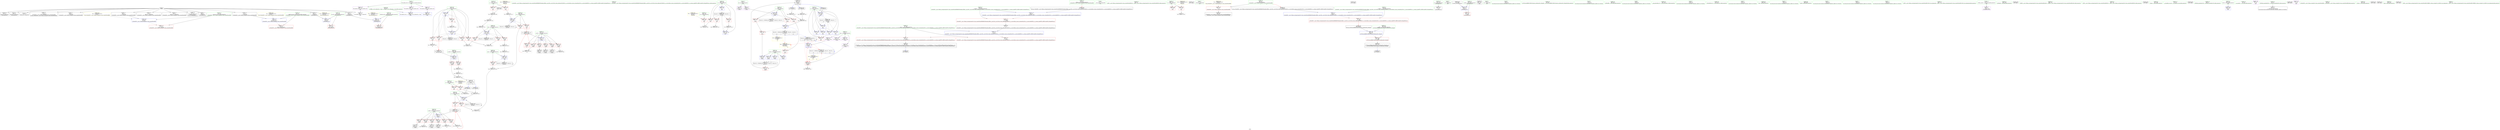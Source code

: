 digraph "SVFG" {
	label="SVFG";

	Node0x55a8ca592300 [shape=record,color=grey,label="{NodeID: 0\nNullPtr}"];
	Node0x55a8ca592300 -> Node0x55a8ca5a0d00[style=solid];
	Node0x55a8ca592300 -> Node0x55a8ca5a0e00[style=solid];
	Node0x55a8ca592300 -> Node0x55a8ca5a0ed0[style=solid];
	Node0x55a8ca592300 -> Node0x55a8ca5a0fa0[style=solid];
	Node0x55a8ca592300 -> Node0x55a8ca5a1070[style=solid];
	Node0x55a8ca592300 -> Node0x55a8ca5a1140[style=solid];
	Node0x55a8ca592300 -> Node0x55a8ca5a1210[style=solid];
	Node0x55a8ca592300 -> Node0x55a8ca5a12e0[style=solid];
	Node0x55a8ca592300 -> Node0x55a8ca5a13b0[style=solid];
	Node0x55a8ca592300 -> Node0x55a8ca5a1480[style=solid];
	Node0x55a8ca592300 -> Node0x55a8ca5a1550[style=solid];
	Node0x55a8ca592300 -> Node0x55a8ca5a1620[style=solid];
	Node0x55a8ca592300 -> Node0x55a8ca5a16f0[style=solid];
	Node0x55a8ca592300 -> Node0x55a8ca5a6e10[style=solid];
	Node0x55a8ca5adbd0 [shape=record,color=grey,label="{NodeID: 277\n337 = Binary(336, 222, )\n}"];
	Node0x55a8ca5adbd0 -> Node0x55a8ca5a25c0[style=solid];
	Node0x55a8ca5a24f0 [shape=record,color=blue,label="{NodeID: 194\n279\<--334\nm\<--sub15\nmain\n}"];
	Node0x55a8ca5a24f0 -> Node0x55a8ca5a6730[style=dashed];
	Node0x55a8ca5a24f0 -> Node0x55a8ca5a6800[style=dashed];
	Node0x55a8ca5a24f0 -> Node0x55a8ca5bc0c0[style=dashed];
	Node0x55a8ca59f7a0 [shape=record,color=red,label="{NodeID: 111\n76\<--54\nsel\<--ehselector.slot\n_Z5toIntNSt7__cxx1112basic_stringIcSt11char_traitsIcESaIcEEE\n}"];
	Node0x55a8ca59d8f0 [shape=record,color=green,label="{NodeID: 28\n61\<--62\n_ZStrsINSt7__cxx1119basic_istringstreamIcSt11char_traitsIcESaIcEEERiENSt9enable_ifIXsr6__and_ISt6__not_ISt19is_lvalue_referenceIT_EESt33__is_convertible_to_basic_istreamISA_ESt16__is_extractableINSE_14__istream_typeEOT0_vEEE5valueESG_E4typeEOSA_SI_\<--_ZStrsINSt7__cxx1119basic_istringstreamIcSt11char_traitsIcESaIcEEERiENSt9enable_ifIXsr6__and_ISt6__not_ISt19is_lvalue_referenceIT_EESt33__is_convertible_to_basic_istreamISA_ESt16__is_extractableINSE_14__istream_typeEOT0_vEEE5valueESG_E4typeEOSA_SI__field_insensitive\n}"];
	Node0x55a8ca5bacc0 [shape=record,color=black,label="{NodeID: 305\nMR_38V_3 = PHI(MR_38V_4, MR_38V_2, )\npts\{266 \}\n}"];
	Node0x55a8ca5bacc0 -> Node0x55a8ca5a5890[style=dashed];
	Node0x55a8ca5bacc0 -> Node0x55a8ca5a5960[style=dashed];
	Node0x55a8ca5bacc0 -> Node0x55a8ca5a5a30[style=dashed];
	Node0x55a8ca5bacc0 -> Node0x55a8ca5a29d0[style=dashed];
	Node0x55a8ca5a56f0 [shape=record,color=red,label="{NodeID: 139\n252\<--248\n\<--nx.addr\n_Z3cnti\n}"];
	Node0x55a8ca5a56f0 -> Node0x55a8ca5b0260[style=solid];
	Node0x55a8ca5a01e0 [shape=record,color=green,label="{NodeID: 56\n267\<--268\nn\<--n_field_insensitive\nmain\n}"];
	Node0x55a8ca5a01e0 -> Node0x55a8ca5a5b00[style=solid];
	Node0x55a8ca5a01e0 -> Node0x55a8ca5a5bd0[style=solid];
	Node0x55a8ca5ddaf0 [shape=record,color=black,label="{NodeID: 416\n358 = PHI(169, )\n}"];
	Node0x55a8ca5ddaf0 -> Node0x55a8ca5a2900[style=solid];
	Node0x55a8ca5c4320 [shape=record,color=yellow,style=double,label="{NodeID: 333\n10V_1 = ENCHI(MR_10V_0)\npts\{53 \}\nFun[_Z5toIntNSt7__cxx1112basic_stringIcSt11char_traitsIcESaIcEEE]}"];
	Node0x55a8ca5c4320 -> Node0x55a8ca5a6f10[style=dashed];
	Node0x55a8ca5a6e10 [shape=record,color=blue, style = dotted,label="{NodeID: 167\n400\<--3\nllvm.global_ctors_2\<--dummyVal\nGlob }"];
	Node0x55a8ca5a1990 [shape=record,color=black,label="{NodeID: 84\n92\<--91\n\<--\n_ZStrsINSt7__cxx1119basic_istringstreamIcSt11char_traitsIcESaIcEEERiENSt9enable_ifIXsr6__and_ISt6__not_ISt19is_lvalue_referenceIT_EESt33__is_convertible_to_basic_istreamISA_ESt16__is_extractableINSE_14__istream_typeEOT0_vEEE5valueESG_E4typeEOSA_SI_\n}"];
	Node0x55a8ca5a1990 -> Node0x55a8ca5a7250[style=solid];
	Node0x55a8ca57b8a0 [shape=record,color=green,label="{NodeID: 1\n7\<--1\n__dso_handle\<--dummyObj\nGlob }"];
	Node0x55a8ca5a33a0 [shape=record,color=grey,label="{NodeID: 278\n345 = Binary(343, 344, )\n}"];
	Node0x55a8ca5a33a0 -> Node0x55a8ca5b0b60[style=solid];
	Node0x55a8ca5a25c0 [shape=record,color=blue,label="{NodeID: 195\n281\<--337\nlvl\<--add16\nmain\n}"];
	Node0x55a8ca5a25c0 -> Node0x55a8ca5a68d0[style=dashed];
	Node0x55a8ca5a25c0 -> Node0x55a8ca5a69a0[style=dashed];
	Node0x55a8ca5a25c0 -> Node0x55a8ca5bc5c0[style=dashed];
	Node0x55a8ca59f870 [shape=record,color=red,label="{NodeID: 112\n91\<--83\n\<--__is.addr\n_ZStrsINSt7__cxx1119basic_istringstreamIcSt11char_traitsIcESaIcEEERiENSt9enable_ifIXsr6__and_ISt6__not_ISt19is_lvalue_referenceIT_EESt33__is_convertible_to_basic_istreamISA_ESt16__is_extractableINSE_14__istream_typeEOT0_vEEE5valueESG_E4typeEOSA_SI_\n}"];
	Node0x55a8ca59f870 -> Node0x55a8ca5a1990[style=solid];
	Node0x55a8ca59d9c0 [shape=record,color=green,label="{NodeID: 29\n64\<--65\n_ZNSt7__cxx1119basic_istringstreamIcSt11char_traitsIcESaIcEED1Ev\<--_ZNSt7__cxx1119basic_istringstreamIcSt11char_traitsIcESaIcEED1Ev_field_insensitive\n}"];
	Node0x55a8ca5bb1c0 [shape=record,color=black,label="{NodeID: 306\nMR_46V_2 = PHI(MR_46V_3, MR_46V_1, )\npts\{274 \}\n}"];
	Node0x55a8ca5bb1c0 -> Node0x55a8ca5a7f50[style=dashed];
	Node0x55a8ca5a57c0 [shape=record,color=red,label="{NodeID: 140\n290\<--263\n\<--tn\nmain\n}"];
	Node0x55a8ca5a57c0 -> Node0x55a8ca5b12e0[style=solid];
	Node0x55a8ca5a02b0 [shape=record,color=green,label="{NodeID: 57\n269\<--270\nx\<--x_field_insensitive\nmain\n}"];
	Node0x55a8ca5a02b0 -> Node0x55a8ca5a5ca0[style=solid];
	Node0x55a8ca5a02b0 -> Node0x55a8ca5a5d70[style=solid];
	Node0x55a8ca5ddc30 [shape=record,color=black,label="{NodeID: 417\n367 = PHI()\n}"];
	Node0x55a8ca5c4400 [shape=record,color=yellow,style=double,label="{NodeID: 334\n12V_1 = ENCHI(MR_12V_0)\npts\{55 \}\nFun[_Z5toIntNSt7__cxx1112basic_stringIcSt11char_traitsIcESaIcEEE]}"];
	Node0x55a8ca5c4400 -> Node0x55a8ca5a6fe0[style=dashed];
	Node0x55a8ca5a6f10 [shape=record,color=blue,label="{NodeID: 168\n52\<--69\nexn.slot\<--\n_Z5toIntNSt7__cxx1112basic_stringIcSt11char_traitsIcESaIcEEE\n}"];
	Node0x55a8ca5a6f10 -> Node0x55a8ca59f6d0[style=dashed];
	Node0x55a8ca5a1a60 [shape=record,color=black,label="{NodeID: 85\n80\<--102\n_ZStrsINSt7__cxx1119basic_istringstreamIcSt11char_traitsIcESaIcEEERiENSt9enable_ifIXsr6__and_ISt6__not_ISt19is_lvalue_referenceIT_EESt33__is_convertible_to_basic_istreamISA_ESt16__is_extractableINSE_14__istream_typeEOT0_vEEE5valueESG_E4typeEOSA_SI__ret\<--\n_ZStrsINSt7__cxx1119basic_istringstreamIcSt11char_traitsIcESaIcEEERiENSt9enable_ifIXsr6__and_ISt6__not_ISt19is_lvalue_referenceIT_EESt33__is_convertible_to_basic_istreamISA_ESt16__is_extractableINSE_14__istream_typeEOT0_vEEE5valueESG_E4typeEOSA_SI_\n|{<s0>4}}"];
	Node0x55a8ca5a1a60:s0 -> Node0x55a8ca5dcc00[style=solid,color=blue];
	Node0x55a8ca5928c0 [shape=record,color=green,label="{NodeID: 2\n12\<--1\n_ZSt3cin\<--dummyObj\nGlob }"];
	Node0x55a8ca5a3520 [shape=record,color=grey,label="{NodeID: 279\n232 = Binary(231, 222, )\n|{<s0>15}}"];
	Node0x55a8ca5a3520:s0 -> Node0x55a8ca5de490[style=solid,color=red];
	Node0x55a8ca5a2690 [shape=record,color=blue,label="{NodeID: 196\n283\<--341\nmaxy\<--sub17\nmain\n}"];
	Node0x55a8ca5a2690 -> Node0x55a8ca5a6a70[style=dashed];
	Node0x55a8ca5a2690 -> Node0x55a8ca5bcac0[style=dashed];
	Node0x55a8ca59f940 [shape=record,color=red,label="{NodeID: 113\n95\<--85\n\<--__x.addr\n_ZStrsINSt7__cxx1119basic_istringstreamIcSt11char_traitsIcESaIcEEERiENSt9enable_ifIXsr6__and_ISt6__not_ISt19is_lvalue_referenceIT_EESt33__is_convertible_to_basic_istreamISA_ESt16__is_extractableINSE_14__istream_typeEOT0_vEEE5valueESG_E4typeEOSA_SI_\n|{<s0>7}}"];
	Node0x55a8ca59f940:s0 -> Node0x55a8ca5de650[style=solid,color=red];
	Node0x55a8ca59da90 [shape=record,color=green,label="{NodeID: 30\n83\<--84\n__is.addr\<--__is.addr_field_insensitive\n_ZStrsINSt7__cxx1119basic_istringstreamIcSt11char_traitsIcESaIcEEERiENSt9enable_ifIXsr6__and_ISt6__not_ISt19is_lvalue_referenceIT_EESt33__is_convertible_to_basic_istreamISA_ESt16__is_extractableINSE_14__istream_typeEOT0_vEEE5valueESG_E4typeEOSA_SI_\n}"];
	Node0x55a8ca59da90 -> Node0x55a8ca59f870[style=solid];
	Node0x55a8ca59da90 -> Node0x55a8ca5a70b0[style=solid];
	Node0x55a8ca5bb6c0 [shape=record,color=black,label="{NodeID: 307\nMR_48V_2 = PHI(MR_48V_4, MR_48V_1, )\npts\{276 \}\n}"];
	Node0x55a8ca5bb6c0 -> Node0x55a8ca5a8020[style=dashed];
	Node0x55a8ca5a5890 [shape=record,color=red,label="{NodeID: 141\n289\<--265\n\<--ti\nmain\n}"];
	Node0x55a8ca5a5890 -> Node0x55a8ca5b12e0[style=solid];
	Node0x55a8ca5a0380 [shape=record,color=green,label="{NodeID: 58\n271\<--272\ny\<--y_field_insensitive\nmain\n}"];
	Node0x55a8ca5a0380 -> Node0x55a8ca5a5e40[style=solid];
	Node0x55a8ca5a0380 -> Node0x55a8ca5a5f10[style=solid];
	Node0x55a8ca5ddd00 [shape=record,color=black,label="{NodeID: 418\n372 = PHI()\n}"];
	Node0x55a8ca5a6fe0 [shape=record,color=blue,label="{NodeID: 169\n54\<--71\nehselector.slot\<--\n_Z5toIntNSt7__cxx1112basic_stringIcSt11char_traitsIcESaIcEEE\n}"];
	Node0x55a8ca5a6fe0 -> Node0x55a8ca59f7a0[style=dashed];
	Node0x55a8ca5a1b30 [shape=record,color=black,label="{NodeID: 86\n132\<--121\n\<--os\n_Z5toStrB5cxx11i\n}"];
	Node0x55a8ca57b990 [shape=record,color=green,label="{NodeID: 3\n13\<--1\n.str\<--dummyObj\nGlob }"];
	Node0x55a8ca5a36a0 [shape=record,color=grey,label="{NodeID: 280\n234 = Binary(229, 233, )\n}"];
	Node0x55a8ca5a36a0 -> Node0x55a8ca5a3820[style=solid];
	Node0x55a8ca5a2760 [shape=record,color=blue,label="{NodeID: 197\n277\<--187\np\<--\nmain\n}"];
	Node0x55a8ca5a2760 -> Node0x55a8ca5a6660[style=dashed];
	Node0x55a8ca5a2760 -> Node0x55a8ca5bbbc0[style=dashed];
	Node0x55a8ca59fa10 [shape=record,color=red,label="{NodeID: 114\n94\<--87\n\<--__ret_is\n_ZStrsINSt7__cxx1119basic_istringstreamIcSt11char_traitsIcESaIcEEERiENSt9enable_ifIXsr6__and_ISt6__not_ISt19is_lvalue_referenceIT_EESt33__is_convertible_to_basic_istreamISA_ESt16__is_extractableINSE_14__istream_typeEOT0_vEEE5valueESG_E4typeEOSA_SI_\n}"];
	Node0x55a8ca59db60 [shape=record,color=green,label="{NodeID: 31\n85\<--86\n__x.addr\<--__x.addr_field_insensitive\n_ZStrsINSt7__cxx1119basic_istringstreamIcSt11char_traitsIcESaIcEEERiENSt9enable_ifIXsr6__and_ISt6__not_ISt19is_lvalue_referenceIT_EESt33__is_convertible_to_basic_istreamISA_ESt16__is_extractableINSE_14__istream_typeEOT0_vEEE5valueESG_E4typeEOSA_SI_\n}"];
	Node0x55a8ca59db60 -> Node0x55a8ca59f940[style=solid];
	Node0x55a8ca59db60 -> Node0x55a8ca5a7180[style=solid];
	Node0x55a8ca5bbbc0 [shape=record,color=black,label="{NodeID: 308\nMR_50V_2 = PHI(MR_50V_5, MR_50V_1, )\npts\{278 \}\n}"];
	Node0x55a8ca5bbbc0 -> Node0x55a8ca5a81c0[style=dashed];
	Node0x55a8ca5a5960 [shape=record,color=red,label="{NodeID: 142\n364\<--265\n\<--ti\nmain\n}"];
	Node0x55a8ca5a5960 -> Node0x55a8ca5b0560[style=solid];
	Node0x55a8ca5a0450 [shape=record,color=green,label="{NodeID: 59\n273\<--274\nlayer\<--layer_field_insensitive\nmain\n}"];
	Node0x55a8ca5a0450 -> Node0x55a8ca5a5fe0[style=solid];
	Node0x55a8ca5a0450 -> Node0x55a8ca5a60b0[style=solid];
	Node0x55a8ca5a0450 -> Node0x55a8ca5a6180[style=solid];
	Node0x55a8ca5a0450 -> Node0x55a8ca5a7f50[style=solid];
	Node0x55a8ca5dddd0 [shape=record,color=black,label="{NodeID: 419\n118 = PHI()\n1st arg _Z5toStrB5cxx11i }"];
	Node0x55a8ca5dddd0 -> Node0x55a8ca5a7320[style=solid];
	Node0x55a8ca5c45f0 [shape=record,color=yellow,style=double,label="{NodeID: 336\n16V_1 = ENCHI(MR_16V_0)\npts\{124 \}\nFun[_Z5toStrB5cxx11i]}"];
	Node0x55a8ca5c45f0 -> Node0x55a8ca5a73f0[style=dashed];
	Node0x55a8ca5a70b0 [shape=record,color=blue,label="{NodeID: 170\n83\<--81\n__is.addr\<--__is\n_ZStrsINSt7__cxx1119basic_istringstreamIcSt11char_traitsIcESaIcEEERiENSt9enable_ifIXsr6__and_ISt6__not_ISt19is_lvalue_referenceIT_EESt33__is_convertible_to_basic_istreamISA_ESt16__is_extractableINSE_14__istream_typeEOT0_vEEE5valueESG_E4typeEOSA_SI_\n}"];
	Node0x55a8ca5a70b0 -> Node0x55a8ca59f870[style=dashed];
	Node0x55a8ca5a1c00 [shape=record,color=black,label="{NodeID: 87\n260\<--184\nmain_ret\<--\nmain\n}"];
	Node0x55a8ca5920a0 [shape=record,color=green,label="{NodeID: 4\n15\<--1\n.str.1\<--dummyObj\nGlob }"];
	Node0x55a8ca5a3820 [shape=record,color=grey,label="{NodeID: 281\n235 = Binary(228, 234, )\n}"];
	Node0x55a8ca5a3820 -> Node0x55a8ca5a7b40[style=solid];
	Node0x55a8ca5a2830 [shape=record,color=blue,label="{NodeID: 198\n277\<--193\np\<--\nmain\n}"];
	Node0x55a8ca5a2830 -> Node0x55a8ca5a6660[style=dashed];
	Node0x55a8ca5a2830 -> Node0x55a8ca5bbbc0[style=dashed];
	Node0x55a8ca5a4370 [shape=record,color=red,label="{NodeID: 115\n102\<--87\n\<--__ret_is\n_ZStrsINSt7__cxx1119basic_istringstreamIcSt11char_traitsIcESaIcEEERiENSt9enable_ifIXsr6__and_ISt6__not_ISt19is_lvalue_referenceIT_EESt33__is_convertible_to_basic_istreamISA_ESt16__is_extractableINSE_14__istream_typeEOT0_vEEE5valueESG_E4typeEOSA_SI_\n}"];
	Node0x55a8ca5a4370 -> Node0x55a8ca5a1a60[style=solid];
	Node0x55a8ca59dc30 [shape=record,color=green,label="{NodeID: 32\n87\<--88\n__ret_is\<--__ret_is_field_insensitive\n_ZStrsINSt7__cxx1119basic_istringstreamIcSt11char_traitsIcESaIcEEERiENSt9enable_ifIXsr6__and_ISt6__not_ISt19is_lvalue_referenceIT_EESt33__is_convertible_to_basic_istreamISA_ESt16__is_extractableINSE_14__istream_typeEOT0_vEEE5valueESG_E4typeEOSA_SI_\n}"];
	Node0x55a8ca59dc30 -> Node0x55a8ca59fa10[style=solid];
	Node0x55a8ca59dc30 -> Node0x55a8ca5a4370[style=solid];
	Node0x55a8ca59dc30 -> Node0x55a8ca5a7250[style=solid];
	Node0x55a8ca5bc0c0 [shape=record,color=black,label="{NodeID: 309\nMR_52V_2 = PHI(MR_52V_3, MR_52V_1, )\npts\{280 \}\n}"];
	Node0x55a8ca5bc0c0 -> Node0x55a8ca5a24f0[style=dashed];
	Node0x55a8ca5bc0c0 -> Node0x55a8ca5bc0c0[style=dashed];
	Node0x55a8ca5a5a30 [shape=record,color=red,label="{NodeID: 143\n374\<--265\n\<--ti\nmain\n}"];
	Node0x55a8ca5a5a30 -> Node0x55a8ca5b03e0[style=solid];
	Node0x55a8ca5a0520 [shape=record,color=green,label="{NodeID: 60\n275\<--276\nnx\<--nx_field_insensitive\nmain\n}"];
	Node0x55a8ca5a0520 -> Node0x55a8ca5a6250[style=solid];
	Node0x55a8ca5a0520 -> Node0x55a8ca5a6320[style=solid];
	Node0x55a8ca5a0520 -> Node0x55a8ca5a63f0[style=solid];
	Node0x55a8ca5a0520 -> Node0x55a8ca5a64c0[style=solid];
	Node0x55a8ca5a0520 -> Node0x55a8ca5a6590[style=solid];
	Node0x55a8ca5a0520 -> Node0x55a8ca5a8020[style=solid];
	Node0x55a8ca5a0520 -> Node0x55a8ca5a80f0[style=solid];
	Node0x55a8ca5ddea0 [shape=record,color=black,label="{NodeID: 420\n81 = PHI(50, )\n0th arg _ZStrsINSt7__cxx1119basic_istringstreamIcSt11char_traitsIcESaIcEEERiENSt9enable_ifIXsr6__and_ISt6__not_ISt19is_lvalue_referenceIT_EESt33__is_convertible_to_basic_istreamISA_ESt16__is_extractableINSE_14__istream_typeEOT0_vEEE5valueESG_E4typeEOSA_SI_ }"];
	Node0x55a8ca5ddea0 -> Node0x55a8ca5a70b0[style=solid];
	Node0x55a8ca5c46d0 [shape=record,color=yellow,style=double,label="{NodeID: 337\n18V_1 = ENCHI(MR_18V_0)\npts\{126 \}\nFun[_Z5toStrB5cxx11i]}"];
	Node0x55a8ca5c46d0 -> Node0x55a8ca5a74c0[style=dashed];
	Node0x55a8ca5a7180 [shape=record,color=blue,label="{NodeID: 171\n85\<--82\n__x.addr\<--__x\n_ZStrsINSt7__cxx1119basic_istringstreamIcSt11char_traitsIcESaIcEEERiENSt9enable_ifIXsr6__and_ISt6__not_ISt19is_lvalue_referenceIT_EESt33__is_convertible_to_basic_istreamISA_ESt16__is_extractableINSE_14__istream_typeEOT0_vEEE5valueESG_E4typeEOSA_SI_\n}"];
	Node0x55a8ca5a7180 -> Node0x55a8ca59f940[style=dashed];
	Node0x55a8ca5a1cd0 [shape=record,color=black,label="{NodeID: 88\n196\<--195\nidxprom\<--\n_Z2goii\n}"];
	Node0x55a8ca58d270 [shape=record,color=green,label="{NodeID: 5\n18\<--1\n\<--dummyObj\nCan only get source location for instruction, argument, global var or function.}"];
	Node0x55a8ca5a39a0 [shape=record,color=grey,label="{NodeID: 282\n332 = Binary(331, 222, )\n|{<s0>22}}"];
	Node0x55a8ca5a39a0:s0 -> Node0x55a8ca5de760[style=solid,color=red];
	Node0x55a8ca5a2900 [shape=record,color=blue,label="{NodeID: 199\n277\<--358\np\<--call24\nmain\n}"];
	Node0x55a8ca5a2900 -> Node0x55a8ca5a6660[style=dashed];
	Node0x55a8ca5a2900 -> Node0x55a8ca5bbbc0[style=dashed];
	Node0x55a8ca5a4440 [shape=record,color=red,label="{NodeID: 116\n133\<--119\n\<--a.addr\n_Z5toStrB5cxx11i\n}"];
	Node0x55a8ca59dd00 [shape=record,color=green,label="{NodeID: 33\n97\<--98\n_ZSt7forwardIRiEOT_RNSt16remove_referenceIS1_E4typeE\<--_ZSt7forwardIRiEOT_RNSt16remove_referenceIS1_E4typeE_field_insensitive\n}"];
	Node0x55a8ca5bc5c0 [shape=record,color=black,label="{NodeID: 310\nMR_54V_2 = PHI(MR_54V_3, MR_54V_1, )\npts\{282 \}\n}"];
	Node0x55a8ca5bc5c0 -> Node0x55a8ca5a25c0[style=dashed];
	Node0x55a8ca5bc5c0 -> Node0x55a8ca5bc5c0[style=dashed];
	Node0x55a8ca5a5b00 [shape=record,color=red,label="{NodeID: 144\n309\<--267\n\<--n\nmain\n}"];
	Node0x55a8ca5a5b00 -> Node0x55a8ca5b0e60[style=solid];
	Node0x55a8ca5a05f0 [shape=record,color=green,label="{NodeID: 61\n277\<--278\np\<--p_field_insensitive\nmain\n}"];
	Node0x55a8ca5a05f0 -> Node0x55a8ca5a6660[style=solid];
	Node0x55a8ca5a05f0 -> Node0x55a8ca5a81c0[style=solid];
	Node0x55a8ca5a05f0 -> Node0x55a8ca5a2350[style=solid];
	Node0x55a8ca5a05f0 -> Node0x55a8ca5a2420[style=solid];
	Node0x55a8ca5a05f0 -> Node0x55a8ca5a2760[style=solid];
	Node0x55a8ca5a05f0 -> Node0x55a8ca5a2830[style=solid];
	Node0x55a8ca5a05f0 -> Node0x55a8ca5a2900[style=solid];
	Node0x55a8ca5de070 [shape=record,color=black,label="{NodeID: 421\n82 = PHI(48, )\n1st arg _ZStrsINSt7__cxx1119basic_istringstreamIcSt11char_traitsIcESaIcEEERiENSt9enable_ifIXsr6__and_ISt6__not_ISt19is_lvalue_referenceIT_EESt33__is_convertible_to_basic_istreamISA_ESt16__is_extractableINSE_14__istream_typeEOT0_vEEE5valueESG_E4typeEOSA_SI_ }"];
	Node0x55a8ca5de070 -> Node0x55a8ca5a7180[style=solid];
	Node0x55a8ca5a7250 [shape=record,color=blue,label="{NodeID: 172\n87\<--92\n__ret_is\<--\n_ZStrsINSt7__cxx1119basic_istringstreamIcSt11char_traitsIcESaIcEEERiENSt9enable_ifIXsr6__and_ISt6__not_ISt19is_lvalue_referenceIT_EESt33__is_convertible_to_basic_istreamISA_ESt16__is_extractableINSE_14__istream_typeEOT0_vEEE5valueESG_E4typeEOSA_SI_\n}"];
	Node0x55a8ca5a7250 -> Node0x55a8ca59fa10[style=dashed];
	Node0x55a8ca5a7250 -> Node0x55a8ca5a4370[style=dashed];
	Node0x55a8ca5a1da0 [shape=record,color=black,label="{NodeID: 89\n199\<--198\nidxprom4\<--\n_Z2goii\n}"];
	Node0x55a8ca591b00 [shape=record,color=green,label="{NodeID: 6\n57\<--1\n\<--dummyObj\nCan only get source location for instruction, argument, global var or function.}"];
	Node0x55a8ca5a3b20 [shape=record,color=grey,label="{NodeID: 283\n334 = Binary(330, 333, )\n}"];
	Node0x55a8ca5a3b20 -> Node0x55a8ca5a24f0[style=solid];
	Node0x55a8ca5a29d0 [shape=record,color=blue,label="{NodeID: 200\n265\<--375\nti\<--inc32\nmain\n}"];
	Node0x55a8ca5a29d0 -> Node0x55a8ca5bacc0[style=dashed];
	Node0x55a8ca5a4510 [shape=record,color=red,label="{NodeID: 117\n151\<--123\nexn\<--exn.slot\n_Z5toStrB5cxx11i\n}"];
	Node0x55a8ca59de00 [shape=record,color=green,label="{NodeID: 34\n100\<--101\n_ZNSirsERi\<--_ZNSirsERi_field_insensitive\n}"];
	Node0x55a8ca5bcac0 [shape=record,color=black,label="{NodeID: 311\nMR_56V_2 = PHI(MR_56V_3, MR_56V_1, )\npts\{284 \}\n}"];
	Node0x55a8ca5bcac0 -> Node0x55a8ca5a2690[style=dashed];
	Node0x55a8ca5bcac0 -> Node0x55a8ca5bcac0[style=dashed];
	Node0x55a8ca5a5bd0 [shape=record,color=red,label="{NodeID: 145\n330\<--267\n\<--n\nmain\n}"];
	Node0x55a8ca5a5bd0 -> Node0x55a8ca5a3b20[style=solid];
	Node0x55a8ca5a06c0 [shape=record,color=green,label="{NodeID: 62\n279\<--280\nm\<--m_field_insensitive\nmain\n}"];
	Node0x55a8ca5a06c0 -> Node0x55a8ca5a6730[style=solid];
	Node0x55a8ca5a06c0 -> Node0x55a8ca5a6800[style=solid];
	Node0x55a8ca5a06c0 -> Node0x55a8ca5a24f0[style=solid];
	Node0x55a8ca5de1b0 [shape=record,color=black,label="{NodeID: 422\n170 = PHI(224, 230, 356, )\n0th arg _Z2goii }"];
	Node0x55a8ca5de1b0 -> Node0x55a8ca5a7590[style=solid];
	Node0x55a8ca5a7320 [shape=record,color=blue,label="{NodeID: 173\n119\<--118\na.addr\<--a\n_Z5toStrB5cxx11i\n}"];
	Node0x55a8ca5a7320 -> Node0x55a8ca5a4440[style=dashed];
	Node0x55a8ca5a1e70 [shape=record,color=black,label="{NodeID: 90\n203\<--202\nidxprom6\<--\n_Z2goii\n}"];
	Node0x55a8ca5925e0 [shape=record,color=green,label="{NodeID: 7\n129\<--1\n\<--dummyObj\nCan only get source location for instruction, argument, global var or function.}"];
	Node0x55a8ca5a3ca0 [shape=record,color=grey,label="{NodeID: 284\n224 = Binary(223, 222, )\n|{<s0>14}}"];
	Node0x55a8ca5a3ca0:s0 -> Node0x55a8ca5de1b0[style=solid,color=red];
	Node0x55a8ca5a2aa0 [shape=record,color=blue,label="{NodeID: 201\n389\<--388\n__t.addr\<--__t\n_ZSt7forwardIRiEOT_RNSt16remove_referenceIS1_E4typeE\n}"];
	Node0x55a8ca5a2aa0 -> Node0x55a8ca5a6b40[style=dashed];
	Node0x55a8ca5a45e0 [shape=record,color=red,label="{NodeID: 118\n152\<--125\nsel\<--ehselector.slot\n_Z5toStrB5cxx11i\n}"];
	Node0x55a8ca59df00 [shape=record,color=green,label="{NodeID: 35\n108\<--109\n__gxx_personality_v0\<--__gxx_personality_v0_field_insensitive\n}"];
	Node0x55a8ca5bcfc0 [shape=record,color=black,label="{NodeID: 312\nMR_58V_2 = PHI(MR_58V_3, MR_58V_1, )\npts\{90000 110000 \}\n|{|<s1>23|<s2>23|<s3>23|<s4>23}}"];
	Node0x55a8ca5bcfc0 -> Node0x55a8ca5bcfc0[style=dashed];
	Node0x55a8ca5bcfc0:s1 -> Node0x55a8ca5a53b0[style=dashed,color=red];
	Node0x55a8ca5bcfc0:s2 -> Node0x55a8ca5a7a70[style=dashed,color=red];
	Node0x55a8ca5bcfc0:s3 -> Node0x55a8ca5be3f0[style=dashed,color=red];
	Node0x55a8ca5bcfc0:s4 -> Node0x55a8ca5c4e30[style=dashed,color=red];
	Node0x55a8ca5a5ca0 [shape=record,color=red,label="{NodeID: 146\n297\<--269\n\<--x\nmain\n}"];
	Node0x55a8ca5a0790 [shape=record,color=green,label="{NodeID: 63\n281\<--282\nlvl\<--lvl_field_insensitive\nmain\n}"];
	Node0x55a8ca5a0790 -> Node0x55a8ca5a68d0[style=solid];
	Node0x55a8ca5a0790 -> Node0x55a8ca5a69a0[style=solid];
	Node0x55a8ca5a0790 -> Node0x55a8ca5a25c0[style=solid];
	Node0x55a8ca5de490 [shape=record,color=black,label="{NodeID: 423\n171 = PHI(226, 232, 357, )\n1st arg _Z2goii }"];
	Node0x55a8ca5de490 -> Node0x55a8ca5a7660[style=solid];
	Node0x55a8ca5a73f0 [shape=record,color=blue,label="{NodeID: 174\n123\<--145\nexn.slot\<--\n_Z5toStrB5cxx11i\n}"];
	Node0x55a8ca5a73f0 -> Node0x55a8ca5a4510[style=dashed];
	Node0x55a8ca5a1f40 [shape=record,color=black,label="{NodeID: 91\n206\<--205\nidxprom8\<--\n_Z2goii\n}"];
	Node0x55a8ca592670 [shape=record,color=green,label="{NodeID: 8\n184\<--1\n\<--dummyObj\nCan only get source location for instruction, argument, global var or function.}"];
	Node0x55a8ca5a3e20 [shape=record,color=grey,label="{NodeID: 285\n303 = Binary(302, 222, )\n}"];
	Node0x55a8ca5a3e20 -> Node0x55a8ca5a7f50[style=solid];
	Node0x55a8ca5a46b0 [shape=record,color=red,label="{NodeID: 119\n242\<--172\n\<--retval\n_Z2goii\n}"];
	Node0x55a8ca5a46b0 -> Node0x55a8ca5a21b0[style=solid];
	Node0x55a8ca59e000 [shape=record,color=green,label="{NodeID: 36\n114\<--115\n_Z5toStrB5cxx11i\<--_Z5toStrB5cxx11i_field_insensitive\n}"];
	Node0x55a8ca5bd4f0 [shape=record,color=black,label="{NodeID: 313\nMR_20V_5 = PHI(MR_20V_3, MR_20V_4, MR_20V_2, MR_20V_6, )\npts\{173 \}\n}"];
	Node0x55a8ca5bd4f0 -> Node0x55a8ca5a46b0[style=dashed];
	Node0x55a8ca5a5d70 [shape=record,color=red,label="{NodeID: 147\n351\<--269\n\<--x\nmain\n}"];
	Node0x55a8ca5a5d70 -> Node0x55a8ca5b09e0[style=solid];
	Node0x55a8ca5a0860 [shape=record,color=green,label="{NodeID: 64\n283\<--284\nmaxy\<--maxy_field_insensitive\nmain\n}"];
	Node0x55a8ca5a0860 -> Node0x55a8ca5a6a70[style=solid];
	Node0x55a8ca5a0860 -> Node0x55a8ca5a2690[style=solid];
	Node0x55a8ca5de650 [shape=record,color=black,label="{NodeID: 424\n388 = PHI(95, )\n0th arg _ZSt7forwardIRiEOT_RNSt16remove_referenceIS1_E4typeE }"];
	Node0x55a8ca5de650 -> Node0x55a8ca5a2aa0[style=solid];
	Node0x55a8ca5a74c0 [shape=record,color=blue,label="{NodeID: 175\n125\<--147\nehselector.slot\<--\n_Z5toStrB5cxx11i\n}"];
	Node0x55a8ca5a74c0 -> Node0x55a8ca5a45e0[style=dashed];
	Node0x55a8ca5a2010 [shape=record,color=black,label="{NodeID: 92\n216\<--215\nidxprom13\<--\n_Z2goii\n}"];
	Node0x55a8ca592700 [shape=record,color=green,label="{NodeID: 9\n187\<--1\n\<--dummyObj\nCan only get source location for instruction, argument, global var or function.}"];
	Node0x55a8ca5a3fa0 [shape=record,color=grey,label="{NodeID: 286\n302 = Binary(301, 254, )\n}"];
	Node0x55a8ca5a3fa0 -> Node0x55a8ca5a3e20[style=solid];
	Node0x55a8ca5a4780 [shape=record,color=red,label="{NodeID: 120\n182\<--174\n\<--a.addr\n_Z2goii\n}"];
	Node0x55a8ca5a4780 -> Node0x55a8ca5b1460[style=solid];
	Node0x55a8ca59e100 [shape=record,color=green,label="{NodeID: 37\n119\<--120\na.addr\<--a.addr_field_insensitive\n_Z5toStrB5cxx11i\n}"];
	Node0x55a8ca59e100 -> Node0x55a8ca5a4440[style=solid];
	Node0x55a8ca59e100 -> Node0x55a8ca5a7320[style=solid];
	Node0x55a8ca5a8f10 [shape=record,color=yellow,style=double,label="{NodeID: 397\n28V_2 = CSCHI(MR_28V_1)\npts\{90000 \}\nCS[]|{<s0>15}}"];
	Node0x55a8ca5a8f10:s0 -> Node0x55a8ca5c4e30[style=dashed,color=red];
	Node0x55a8ca5bd9f0 [shape=record,color=black,label="{NodeID: 314\nMR_26V_3 = PHI(MR_26V_2, MR_26V_1, MR_26V_2, MR_26V_1, )\npts\{179 \}\n}"];
	Node0x55a8ca5a5e40 [shape=record,color=red,label="{NodeID: 148\n296\<--271\n\<--y\nmain\n}"];
	Node0x55a8ca5a5e40 -> Node0x55a8ca5a4120[style=solid];
	Node0x55a8ca5a0930 [shape=record,color=green,label="{NodeID: 65\n299\<--300\nabs\<--abs_field_insensitive\n}"];
	Node0x55a8ca5de760 [shape=record,color=black,label="{NodeID: 425\n247 = PHI(307, 332, )\n0th arg _Z3cnti }"];
	Node0x55a8ca5de760 -> Node0x55a8ca5a7ce0[style=solid];
	Node0x55a8ca5a7590 [shape=record,color=blue,label="{NodeID: 176\n174\<--170\na.addr\<--a\n_Z2goii\n}"];
	Node0x55a8ca5a7590 -> Node0x55a8ca5a4780[style=dashed];
	Node0x55a8ca5a7590 -> Node0x55a8ca5a4850[style=dashed];
	Node0x55a8ca5a7590 -> Node0x55a8ca5a4920[style=dashed];
	Node0x55a8ca5a7590 -> Node0x55a8ca5a49f0[style=dashed];
	Node0x55a8ca5a7590 -> Node0x55a8ca5a4ac0[style=dashed];
	Node0x55a8ca5a7590 -> Node0x55a8ca5a4b90[style=dashed];
	Node0x55a8ca5a20e0 [shape=record,color=black,label="{NodeID: 93\n219\<--218\nidxprom15\<--\n_Z2goii\n}"];
	Node0x55a8ca592790 [shape=record,color=green,label="{NodeID: 10\n193\<--1\n\<--dummyObj\nCan only get source location for instruction, argument, global var or function.}"];
	Node0x55a8ca5a4120 [shape=record,color=grey,label="{NodeID: 287\n301 = Binary(296, 298, )\n}"];
	Node0x55a8ca5a4120 -> Node0x55a8ca5a3fa0[style=solid];
	Node0x55a8ca5a4850 [shape=record,color=red,label="{NodeID: 121\n195\<--174\n\<--a.addr\n_Z2goii\n}"];
	Node0x55a8ca5a4850 -> Node0x55a8ca5a1cd0[style=solid];
	Node0x55a8ca59e1d0 [shape=record,color=green,label="{NodeID: 38\n121\<--122\nos\<--os_field_insensitive\n_Z5toStrB5cxx11i\n}"];
	Node0x55a8ca59e1d0 -> Node0x55a8ca5a1b30[style=solid];
	Node0x55a8ca5a9070 [shape=record,color=yellow,style=double,label="{NodeID: 398\n30V_3 = CSCHI(MR_30V_2)\npts\{110000 \}\nCS[]|{<s0>15|<s1>15|<s2>15}}"];
	Node0x55a8ca5a9070:s0 -> Node0x55a8ca5a53b0[style=dashed,color=red];
	Node0x55a8ca5a9070:s1 -> Node0x55a8ca5a7a70[style=dashed,color=red];
	Node0x55a8ca5a9070:s2 -> Node0x55a8ca5be3f0[style=dashed,color=red];
	Node0x55a8ca5bdef0 [shape=record,color=black,label="{NodeID: 315\nMR_28V_5 = PHI(MR_28V_4, MR_28V_1, MR_28V_1, MR_28V_1, )\npts\{90000 \}\n|{<s0>14|<s1>15|<s2>23}}"];
	Node0x55a8ca5bdef0:s0 -> Node0x55a8ca5a8f10[style=dashed,color=blue];
	Node0x55a8ca5bdef0:s1 -> Node0x55a8ca5a7b40[style=dashed,color=blue];
	Node0x55a8ca5bdef0:s2 -> Node0x55a8ca5bcfc0[style=dashed,color=blue];
	Node0x55a8ca5a5f10 [shape=record,color=red,label="{NodeID: 149\n336\<--271\n\<--y\nmain\n}"];
	Node0x55a8ca5a5f10 -> Node0x55a8ca5adbd0[style=solid];
	Node0x55a8ca5a0a30 [shape=record,color=green,label="{NodeID: 66\n368\<--369\nprintf\<--printf_field_insensitive\n}"];
	Node0x55a8ca5a7660 [shape=record,color=blue,label="{NodeID: 177\n176\<--171\nb.addr\<--b\n_Z2goii\n}"];
	Node0x55a8ca5a7660 -> Node0x55a8ca5a4c60[style=dashed];
	Node0x55a8ca5a7660 -> Node0x55a8ca5a4d30[style=dashed];
	Node0x55a8ca5a7660 -> Node0x55a8ca5a4e00[style=dashed];
	Node0x55a8ca5a7660 -> Node0x55a8ca5a4ed0[style=dashed];
	Node0x55a8ca5a7660 -> Node0x55a8ca5a4fa0[style=dashed];
	Node0x55a8ca5a7660 -> Node0x55a8ca5a5070[style=dashed];
	Node0x55a8ca5a21b0 [shape=record,color=black,label="{NodeID: 94\n169\<--242\n_Z2goii_ret\<--\n_Z2goii\n|{<s0>14|<s1>15|<s2>23}}"];
	Node0x55a8ca5a21b0:s0 -> Node0x55a8ca5dd0c0[style=solid,color=blue];
	Node0x55a8ca5a21b0:s1 -> Node0x55a8ca5dd230[style=solid,color=blue];
	Node0x55a8ca5a21b0:s2 -> Node0x55a8ca5ddaf0[style=solid,color=blue];
	Node0x55a8ca591cb0 [shape=record,color=green,label="{NodeID: 11\n222\<--1\n\<--dummyObj\nCan only get source location for instruction, argument, global var or function.}"];
	Node0x55a8ca5a42a0 [shape=record,color=grey,label="{NodeID: 288\n314 = Binary(313, 222, )\n}"];
	Node0x55a8ca5a42a0 -> Node0x55a8ca5a80f0[style=solid];
	Node0x55a8ca5a4920 [shape=record,color=red,label="{NodeID: 122\n202\<--174\n\<--a.addr\n_Z2goii\n}"];
	Node0x55a8ca5a4920 -> Node0x55a8ca5a1e70[style=solid];
	Node0x55a8ca59e2a0 [shape=record,color=green,label="{NodeID: 39\n123\<--124\nexn.slot\<--exn.slot_field_insensitive\n_Z5toStrB5cxx11i\n}"];
	Node0x55a8ca59e2a0 -> Node0x55a8ca5a4510[style=solid];
	Node0x55a8ca59e2a0 -> Node0x55a8ca5a73f0[style=solid];
	Node0x55a8ca5be3f0 [shape=record,color=black,label="{NodeID: 316\nMR_30V_5 = PHI(MR_30V_4, MR_30V_1, MR_30V_1, MR_30V_1, )\npts\{110000 \}\n|{<s0>14|<s1>15|<s2>23}}"];
	Node0x55a8ca5be3f0:s0 -> Node0x55a8ca5a9070[style=dashed,color=blue];
	Node0x55a8ca5be3f0:s1 -> Node0x55a8ca5be3f0[style=dashed,color=blue];
	Node0x55a8ca5be3f0:s2 -> Node0x55a8ca5bcfc0[style=dashed,color=blue];
	Node0x55a8ca5a5fe0 [shape=record,color=red,label="{NodeID: 150\n318\<--273\n\<--layer\nmain\n}"];
	Node0x55a8ca5a5fe0 -> Node0x55a8ca5b0fe0[style=solid];
	Node0x55a8ca5a0b30 [shape=record,color=green,label="{NodeID: 67\n389\<--390\n__t.addr\<--__t.addr_field_insensitive\n_ZSt7forwardIRiEOT_RNSt16remove_referenceIS1_E4typeE\n}"];
	Node0x55a8ca5a0b30 -> Node0x55a8ca5a6b40[style=solid];
	Node0x55a8ca5a0b30 -> Node0x55a8ca5a2aa0[style=solid];
	Node0x55a8ca5a7730 [shape=record,color=blue,label="{NodeID: 178\n172\<--187\nretval\<--\n_Z2goii\n}"];
	Node0x55a8ca5a7730 -> Node0x55a8ca5bd4f0[style=dashed];
	Node0x55a8ca5a2280 [shape=record,color=black,label="{NodeID: 95\n246\<--256\n_Z3cnti_ret\<--mul1\n_Z3cnti\n|{<s0>21|<s1>22}}"];
	Node0x55a8ca5a2280:s0 -> Node0x55a8ca5dd7e0[style=solid,color=blue];
	Node0x55a8ca5a2280:s1 -> Node0x55a8ca5dd9b0[style=solid,color=blue];
	Node0x55a8ca591d40 [shape=record,color=green,label="{NodeID: 12\n229\<--1\n\<--dummyObj\nCan only get source location for instruction, argument, global var or function.}"];
	Node0x55a8ca5afde0 [shape=record,color=grey,label="{NodeID: 289\n228 = Binary(229, 227, )\n}"];
	Node0x55a8ca5afde0 -> Node0x55a8ca5a3820[style=solid];
	Node0x55a8ca5a49f0 [shape=record,color=red,label="{NodeID: 123\n215\<--174\n\<--a.addr\n_Z2goii\n}"];
	Node0x55a8ca5a49f0 -> Node0x55a8ca5a2010[style=solid];
	Node0x55a8ca59e370 [shape=record,color=green,label="{NodeID: 40\n125\<--126\nehselector.slot\<--ehselector.slot_field_insensitive\n_Z5toStrB5cxx11i\n}"];
	Node0x55a8ca59e370 -> Node0x55a8ca5a45e0[style=solid];
	Node0x55a8ca59e370 -> Node0x55a8ca5a74c0[style=solid];
	Node0x55a8ca5a60b0 [shape=record,color=red,label="{NodeID: 151\n325\<--273\n\<--layer\nmain\n}"];
	Node0x55a8ca5a60b0 -> Node0x55a8ca5b0ce0[style=solid];
	Node0x55a8ca5a0c00 [shape=record,color=green,label="{NodeID: 68\n19\<--394\n_GLOBAL__sub_I_imbanoob_1_0.cpp\<--_GLOBAL__sub_I_imbanoob_1_0.cpp_field_insensitive\n}"];
	Node0x55a8ca5a0c00 -> Node0x55a8ca5a6d10[style=solid];
	Node0x55a8ca5c4e30 [shape=record,color=yellow,style=double,label="{NodeID: 345\n28V_1 = ENCHI(MR_28V_0)\npts\{90000 \}\nFun[_Z2goii]|{|<s2>14}}"];
	Node0x55a8ca5c4e30 -> Node0x55a8ca5a5480[style=dashed];
	Node0x55a8ca5c4e30 -> Node0x55a8ca5bdef0[style=dashed];
	Node0x55a8ca5c4e30:s2 -> Node0x55a8ca5c4e30[style=dashed,color=red];
	Node0x55a8ca5a7800 [shape=record,color=blue,label="{NodeID: 179\n172\<--193\nretval\<--\n_Z2goii\n}"];
	Node0x55a8ca5a7800 -> Node0x55a8ca5bd4f0[style=dashed];
	Node0x55a8ca59eae0 [shape=record,color=black,label="{NodeID: 96\n387\<--392\n_ZSt7forwardIRiEOT_RNSt16remove_referenceIS1_E4typeE_ret\<--\n_ZSt7forwardIRiEOT_RNSt16remove_referenceIS1_E4typeE\n|{<s0>7}}"];
	Node0x55a8ca59eae0:s0 -> Node0x55a8ca5dce30[style=solid,color=blue];
	Node0x55a8ca591dd0 [shape=record,color=green,label="{NodeID: 13\n254\<--1\n\<--dummyObj\nCan only get source location for instruction, argument, global var or function.}"];
	Node0x55a8ca5aff60 [shape=record,color=grey,label="{NodeID: 290\n256 = Binary(251, 255, )\n}"];
	Node0x55a8ca5aff60 -> Node0x55a8ca5a2280[style=solid];
	Node0x55a8ca5a4ac0 [shape=record,color=red,label="{NodeID: 124\n223\<--174\n\<--a.addr\n_Z2goii\n}"];
	Node0x55a8ca5a4ac0 -> Node0x55a8ca5a3ca0[style=solid];
	Node0x55a8ca59e440 [shape=record,color=green,label="{NodeID: 41\n130\<--131\n_ZNSt7__cxx1119basic_ostringstreamIcSt11char_traitsIcESaIcEEC1ESt13_Ios_Openmode\<--_ZNSt7__cxx1119basic_ostringstreamIcSt11char_traitsIcESaIcEEC1ESt13_Ios_Openmode_field_insensitive\n}"];
	Node0x55a8ca5a6180 [shape=record,color=red,label="{NodeID: 152\n339\<--273\n\<--layer\nmain\n}"];
	Node0x55a8ca5a6180 -> Node0x55a8ca5ada50[style=solid];
	Node0x55a8ca5a0d00 [shape=record,color=black,label="{NodeID: 69\n2\<--3\ndummyVal\<--dummyVal\n}"];
	Node0x55a8ca5a78d0 [shape=record,color=blue,label="{NodeID: 180\n178\<--200\nr\<--arrayidx5\n_Z2goii\n}"];
	Node0x55a8ca5a78d0 -> Node0x55a8ca5a5140[style=dashed];
	Node0x55a8ca5a78d0 -> Node0x55a8ca5a5210[style=dashed];
	Node0x55a8ca5a78d0 -> Node0x55a8ca5a52e0[style=dashed];
	Node0x55a8ca5a78d0 -> Node0x55a8ca5bd9f0[style=dashed];
	Node0x55a8ca59ebb0 [shape=record,color=purple,label="{NodeID: 97\n28\<--4\n\<--_ZStL8__ioinit\n__cxx_global_var_init\n}"];
	Node0x55a8ca591e60 [shape=record,color=green,label="{NodeID: 14\n4\<--6\n_ZStL8__ioinit\<--_ZStL8__ioinit_field_insensitive\nGlob }"];
	Node0x55a8ca591e60 -> Node0x55a8ca59ebb0[style=solid];
	Node0x55a8ca5b00e0 [shape=record,color=grey,label="{NodeID: 291\n255 = Binary(253, 222, )\n}"];
	Node0x55a8ca5b00e0 -> Node0x55a8ca5aff60[style=solid];
	Node0x55a8ca5a4b90 [shape=record,color=red,label="{NodeID: 125\n230\<--174\n\<--a.addr\n_Z2goii\n|{<s0>15}}"];
	Node0x55a8ca5a4b90:s0 -> Node0x55a8ca5de1b0[style=solid,color=red];
	Node0x55a8ca59e540 [shape=record,color=green,label="{NodeID: 42\n135\<--136\n_ZNSolsEi\<--_ZNSolsEi_field_insensitive\n}"];
	Node0x55a8ca5d9fa0 [shape=record,color=black,label="{NodeID: 402\n99 = PHI()\n}"];
	Node0x55a8ca5a6250 [shape=record,color=red,label="{NodeID: 153\n307\<--275\n\<--nx\nmain\n|{<s0>21}}"];
	Node0x55a8ca5a6250:s0 -> Node0x55a8ca5de760[style=solid,color=red];
	Node0x55a8ca5a0e00 [shape=record,color=black,label="{NodeID: 70\n47\<--3\ns\<--dummyVal\n_Z5toIntNSt7__cxx1112basic_stringIcSt11char_traitsIcESaIcEEE\n0th arg _Z5toIntNSt7__cxx1112basic_stringIcSt11char_traitsIcESaIcEEE }"];
	Node0x55a8ca5a79a0 [shape=record,color=blue,label="{NodeID: 181\n172\<--212\nretval\<--\n_Z2goii\n}"];
	Node0x55a8ca5a79a0 -> Node0x55a8ca5bd4f0[style=dashed];
	Node0x55a8ca59ec80 [shape=record,color=purple,label="{NodeID: 98\n197\<--8\narrayidx\<--dp\n_Z2goii\n}"];
	Node0x55a8ca591ef0 [shape=record,color=green,label="{NodeID: 15\n8\<--9\ndp\<--dp_field_insensitive\nGlob }"];
	Node0x55a8ca591ef0 -> Node0x55a8ca59ec80[style=solid];
	Node0x55a8ca591ef0 -> Node0x55a8ca59ed50[style=solid];
	Node0x55a8ca5b0260 [shape=record,color=grey,label="{NodeID: 292\n253 = Binary(254, 252, )\n}"];
	Node0x55a8ca5b0260 -> Node0x55a8ca5b00e0[style=solid];
	Node0x55a8ca5a4c60 [shape=record,color=red,label="{NodeID: 126\n189\<--176\n\<--b.addr\n_Z2goii\n}"];
	Node0x55a8ca5a4c60 -> Node0x55a8ca5b1160[style=solid];
	Node0x55a8ca59e640 [shape=record,color=green,label="{NodeID: 43\n138\<--139\n_ZNKSt7__cxx1119basic_ostringstreamIcSt11char_traitsIcESaIcEE3strEv\<--_ZNKSt7__cxx1119basic_ostringstreamIcSt11char_traitsIcESaIcEE3strEv_field_insensitive\n}"];
	Node0x55a8ca5dcc00 [shape=record,color=black,label="{NodeID: 403\n60 = PHI(80, )\n}"];
	Node0x55a8ca5a6320 [shape=record,color=red,label="{NodeID: 154\n313\<--275\n\<--nx\nmain\n}"];
	Node0x55a8ca5a6320 -> Node0x55a8ca5a42a0[style=solid];
	Node0x55a8ca5a0ed0 [shape=record,color=black,label="{NodeID: 71\n68\<--3\n\<--dummyVal\n_Z5toIntNSt7__cxx1112basic_stringIcSt11char_traitsIcESaIcEEE\n}"];
	Node0x55a8ca5a7a70 [shape=record,color=blue,label="{NodeID: 182\n220\<--222\narrayidx16\<--\n_Z2goii\n|{<s0>14|<s1>14|<s2>14}}"];
	Node0x55a8ca5a7a70:s0 -> Node0x55a8ca5a53b0[style=dashed,color=red];
	Node0x55a8ca5a7a70:s1 -> Node0x55a8ca5a7a70[style=dashed,color=red];
	Node0x55a8ca5a7a70:s2 -> Node0x55a8ca5be3f0[style=dashed,color=red];
	Node0x55a8ca59ed50 [shape=record,color=purple,label="{NodeID: 99\n200\<--8\narrayidx5\<--dp\n_Z2goii\n}"];
	Node0x55a8ca59ed50 -> Node0x55a8ca5a78d0[style=solid];
	Node0x55a8ca59cfb0 [shape=record,color=green,label="{NodeID: 16\n10\<--11\nseen\<--seen_field_insensitive\nGlob }"];
	Node0x55a8ca59cfb0 -> Node0x55a8ca59ee20[style=solid];
	Node0x55a8ca59cfb0 -> Node0x55a8ca59eef0[style=solid];
	Node0x55a8ca59cfb0 -> Node0x55a8ca59efc0[style=solid];
	Node0x55a8ca59cfb0 -> Node0x55a8ca59f090[style=solid];
	Node0x55a8ca5b03e0 [shape=record,color=grey,label="{NodeID: 293\n375 = Binary(374, 222, )\n}"];
	Node0x55a8ca5b03e0 -> Node0x55a8ca5a29d0[style=solid];
	Node0x55a8ca5a4d30 [shape=record,color=red,label="{NodeID: 127\n198\<--176\n\<--b.addr\n_Z2goii\n}"];
	Node0x55a8ca5a4d30 -> Node0x55a8ca5a1da0[style=solid];
	Node0x55a8ca59e740 [shape=record,color=green,label="{NodeID: 44\n141\<--142\n_ZNSt7__cxx1119basic_ostringstreamIcSt11char_traitsIcESaIcEED1Ev\<--_ZNSt7__cxx1119basic_ostringstreamIcSt11char_traitsIcESaIcEED1Ev_field_insensitive\n}"];
	Node0x55a8ca5dcd60 [shape=record,color=black,label="{NodeID: 404\n29 = PHI()\n}"];
	Node0x55a8ca5a63f0 [shape=record,color=red,label="{NodeID: 155\n319\<--275\n\<--nx\nmain\n}"];
	Node0x55a8ca5a63f0 -> Node0x55a8ca5b0fe0[style=solid];
	Node0x55a8ca5a0fa0 [shape=record,color=black,label="{NodeID: 72\n69\<--3\n\<--dummyVal\n_Z5toIntNSt7__cxx1112basic_stringIcSt11char_traitsIcESaIcEEE\n}"];
	Node0x55a8ca5a0fa0 -> Node0x55a8ca5a6f10[style=solid];
	Node0x55a8ca5a7b40 [shape=record,color=blue,label="{NodeID: 183\n236\<--235\n\<--add\n_Z2goii\n}"];
	Node0x55a8ca5a7b40 -> Node0x55a8ca5a5550[style=dashed];
	Node0x55a8ca5a7b40 -> Node0x55a8ca5bdef0[style=dashed];
	Node0x55a8ca59ee20 [shape=record,color=purple,label="{NodeID: 100\n204\<--10\narrayidx7\<--seen\n_Z2goii\n}"];
	Node0x55a8ca59d040 [shape=record,color=green,label="{NodeID: 17\n17\<--21\nllvm.global_ctors\<--llvm.global_ctors_field_insensitive\nGlob }"];
	Node0x55a8ca59d040 -> Node0x55a8ca59f300[style=solid];
	Node0x55a8ca59d040 -> Node0x55a8ca59f400[style=solid];
	Node0x55a8ca59d040 -> Node0x55a8ca59f500[style=solid];
	Node0x55a8ca5b0560 [shape=record,color=grey,label="{NodeID: 294\n365 = Binary(364, 222, )\n}"];
	Node0x55a8ca5a4e00 [shape=record,color=red,label="{NodeID: 128\n205\<--176\n\<--b.addr\n_Z2goii\n}"];
	Node0x55a8ca5a4e00 -> Node0x55a8ca5a1f40[style=solid];
	Node0x55a8ca59e840 [shape=record,color=green,label="{NodeID: 45\n167\<--168\n_Z2goii\<--_Z2goii_field_insensitive\n}"];
	Node0x55a8ca5dce30 [shape=record,color=black,label="{NodeID: 405\n96 = PHI(387, )\n}"];
	Node0x55a8ca5a64c0 [shape=record,color=red,label="{NodeID: 156\n324\<--275\n\<--nx\nmain\n}"];
	Node0x55a8ca5a64c0 -> Node0x55a8ca5b0ce0[style=solid];
	Node0x55a8ca5a1070 [shape=record,color=black,label="{NodeID: 73\n71\<--3\n\<--dummyVal\n_Z5toIntNSt7__cxx1112basic_stringIcSt11char_traitsIcESaIcEEE\n}"];
	Node0x55a8ca5a1070 -> Node0x55a8ca5a6fe0[style=solid];
	Node0x55a8ca5c5320 [shape=record,color=yellow,style=double,label="{NodeID: 350\n36V_1 = ENCHI(MR_36V_0)\npts\{264 \}\nFun[main]}"];
	Node0x55a8ca5c5320 -> Node0x55a8ca5a57c0[style=dashed];
	Node0x55a8ca5a7c10 [shape=record,color=blue,label="{NodeID: 184\n172\<--239\nretval\<--\n_Z2goii\n}"];
	Node0x55a8ca5a7c10 -> Node0x55a8ca5bd4f0[style=dashed];
	Node0x55a8ca59eef0 [shape=record,color=purple,label="{NodeID: 101\n207\<--10\narrayidx9\<--seen\n_Z2goii\n}"];
	Node0x55a8ca59eef0 -> Node0x55a8ca5a53b0[style=solid];
	Node0x55a8ca59d0d0 [shape=record,color=green,label="{NodeID: 18\n22\<--23\n__cxx_global_var_init\<--__cxx_global_var_init_field_insensitive\n}"];
	Node0x55a8ca5b06e0 [shape=record,color=grey,label="{NodeID: 295\n226 = Binary(225, 222, )\n|{<s0>14}}"];
	Node0x55a8ca5b06e0:s0 -> Node0x55a8ca5de490[style=solid,color=red];
	Node0x55a8ca5a4ed0 [shape=record,color=red,label="{NodeID: 129\n218\<--176\n\<--b.addr\n_Z2goii\n}"];
	Node0x55a8ca5a4ed0 -> Node0x55a8ca5a20e0[style=solid];
	Node0x55a8ca59e940 [shape=record,color=green,label="{NodeID: 46\n172\<--173\nretval\<--retval_field_insensitive\n_Z2goii\n}"];
	Node0x55a8ca59e940 -> Node0x55a8ca5a46b0[style=solid];
	Node0x55a8ca59e940 -> Node0x55a8ca5a7730[style=solid];
	Node0x55a8ca59e940 -> Node0x55a8ca5a7800[style=solid];
	Node0x55a8ca59e940 -> Node0x55a8ca5a79a0[style=solid];
	Node0x55a8ca59e940 -> Node0x55a8ca5a7c10[style=solid];
	Node0x55a8ca5dcff0 [shape=record,color=black,label="{NodeID: 406\n134 = PHI()\n}"];
	Node0x55a8ca5a6590 [shape=record,color=red,label="{NodeID: 157\n331\<--275\n\<--nx\nmain\n}"];
	Node0x55a8ca5a6590 -> Node0x55a8ca5a39a0[style=solid];
	Node0x55a8ca5a1140 [shape=record,color=black,label="{NodeID: 74\n77\<--3\nlpad.val\<--dummyVal\n_Z5toIntNSt7__cxx1112basic_stringIcSt11char_traitsIcESaIcEEE\n}"];
	Node0x55a8ca5a7ce0 [shape=record,color=blue,label="{NodeID: 185\n248\<--247\nnx.addr\<--nx\n_Z3cnti\n}"];
	Node0x55a8ca5a7ce0 -> Node0x55a8ca5a5620[style=dashed];
	Node0x55a8ca5a7ce0 -> Node0x55a8ca5a56f0[style=dashed];
	Node0x55a8ca59efc0 [shape=record,color=purple,label="{NodeID: 102\n217\<--10\narrayidx14\<--seen\n_Z2goii\n}"];
	Node0x55a8ca59d1a0 [shape=record,color=green,label="{NodeID: 19\n26\<--27\n_ZNSt8ios_base4InitC1Ev\<--_ZNSt8ios_base4InitC1Ev_field_insensitive\n}"];
	Node0x55a8ca5b0860 [shape=record,color=grey,label="{NodeID: 296\n209 = cmp(208, 184, )\n}"];
	Node0x55a8ca5a4fa0 [shape=record,color=red,label="{NodeID: 130\n225\<--176\n\<--b.addr\n_Z2goii\n}"];
	Node0x55a8ca5a4fa0 -> Node0x55a8ca5b06e0[style=solid];
	Node0x55a8ca59ea10 [shape=record,color=green,label="{NodeID: 47\n174\<--175\na.addr\<--a.addr_field_insensitive\n_Z2goii\n}"];
	Node0x55a8ca59ea10 -> Node0x55a8ca5a4780[style=solid];
	Node0x55a8ca59ea10 -> Node0x55a8ca5a4850[style=solid];
	Node0x55a8ca59ea10 -> Node0x55a8ca5a4920[style=solid];
	Node0x55a8ca59ea10 -> Node0x55a8ca5a49f0[style=solid];
	Node0x55a8ca59ea10 -> Node0x55a8ca5a4ac0[style=solid];
	Node0x55a8ca59ea10 -> Node0x55a8ca5a4b90[style=solid];
	Node0x55a8ca59ea10 -> Node0x55a8ca5a7590[style=solid];
	Node0x55a8ca5dd0c0 [shape=record,color=black,label="{NodeID: 407\n227 = PHI(169, )\n}"];
	Node0x55a8ca5dd0c0 -> Node0x55a8ca5afde0[style=solid];
	Node0x55a8ca5a6660 [shape=record,color=red,label="{NodeID: 158\n370\<--277\n\<--p\nmain\n}"];
	Node0x55a8ca5a1210 [shape=record,color=black,label="{NodeID: 75\n78\<--3\nlpad.val1\<--dummyVal\n_Z5toIntNSt7__cxx1112basic_stringIcSt11char_traitsIcESaIcEEE\n}"];
	Node0x55a8ca5c54e0 [shape=record,color=yellow,style=double,label="{NodeID: 352\n40V_1 = ENCHI(MR_40V_0)\npts\{268 \}\nFun[main]}"];
	Node0x55a8ca5c54e0 -> Node0x55a8ca5a5b00[style=dashed];
	Node0x55a8ca5c54e0 -> Node0x55a8ca5a5bd0[style=dashed];
	Node0x55a8ca5a7db0 [shape=record,color=blue,label="{NodeID: 186\n261\<--184\nretval\<--\nmain\n}"];
	Node0x55a8ca59f090 [shape=record,color=purple,label="{NodeID: 103\n220\<--10\narrayidx16\<--seen\n_Z2goii\n}"];
	Node0x55a8ca59f090 -> Node0x55a8ca5a7a70[style=solid];
	Node0x55a8ca59d270 [shape=record,color=green,label="{NodeID: 20\n32\<--33\n__cxa_atexit\<--__cxa_atexit_field_insensitive\n}"];
	Node0x55a8ca5b09e0 [shape=record,color=grey,label="{NodeID: 297\n352 = cmp(351, 184, )\n}"];
	Node0x55a8ca5a5070 [shape=record,color=red,label="{NodeID: 131\n231\<--176\n\<--b.addr\n_Z2goii\n}"];
	Node0x55a8ca5a5070 -> Node0x55a8ca5a3520[style=solid];
	Node0x55a8ca59fb00 [shape=record,color=green,label="{NodeID: 48\n176\<--177\nb.addr\<--b.addr_field_insensitive\n_Z2goii\n}"];
	Node0x55a8ca59fb00 -> Node0x55a8ca5a4c60[style=solid];
	Node0x55a8ca59fb00 -> Node0x55a8ca5a4d30[style=solid];
	Node0x55a8ca59fb00 -> Node0x55a8ca5a4e00[style=solid];
	Node0x55a8ca59fb00 -> Node0x55a8ca5a4ed0[style=solid];
	Node0x55a8ca59fb00 -> Node0x55a8ca5a4fa0[style=solid];
	Node0x55a8ca59fb00 -> Node0x55a8ca5a5070[style=solid];
	Node0x55a8ca59fb00 -> Node0x55a8ca5a7660[style=solid];
	Node0x55a8ca5dd230 [shape=record,color=black,label="{NodeID: 408\n233 = PHI(169, )\n}"];
	Node0x55a8ca5dd230 -> Node0x55a8ca5a36a0[style=solid];
	Node0x55a8ca5a6730 [shape=record,color=red,label="{NodeID: 159\n346\<--279\n\<--m\nmain\n}"];
	Node0x55a8ca5a6730 -> Node0x55a8ca5b0b60[style=solid];
	Node0x55a8ca5a12e0 [shape=record,color=black,label="{NodeID: 76\n117\<--3\nagg.result\<--dummyVal\n_Z5toStrB5cxx11i\n0th arg _Z5toStrB5cxx11i }"];
	Node0x55a8ca5c55c0 [shape=record,color=yellow,style=double,label="{NodeID: 353\n42V_1 = ENCHI(MR_42V_0)\npts\{270 \}\nFun[main]}"];
	Node0x55a8ca5c55c0 -> Node0x55a8ca5a5ca0[style=dashed];
	Node0x55a8ca5c55c0 -> Node0x55a8ca5a5d70[style=dashed];
	Node0x55a8ca5a7e80 [shape=record,color=blue,label="{NodeID: 187\n265\<--184\nti\<--\nmain\n}"];
	Node0x55a8ca5a7e80 -> Node0x55a8ca5bacc0[style=dashed];
	Node0x55a8ca59f160 [shape=record,color=purple,label="{NodeID: 104\n366\<--13\n\<--.str\nmain\n}"];
	Node0x55a8ca59d340 [shape=record,color=green,label="{NodeID: 21\n31\<--37\n_ZNSt8ios_base4InitD1Ev\<--_ZNSt8ios_base4InitD1Ev_field_insensitive\n}"];
	Node0x55a8ca59d340 -> Node0x55a8ca5a17c0[style=solid];
	Node0x55a8ca5b0b60 [shape=record,color=grey,label="{NodeID: 298\n347 = cmp(345, 346, )\n}"];
	Node0x55a8ca5a5140 [shape=record,color=red,label="{NodeID: 132\n211\<--178\n\<--r\n_Z2goii\n}"];
	Node0x55a8ca5a5140 -> Node0x55a8ca5a5480[style=solid];
	Node0x55a8ca59fbd0 [shape=record,color=green,label="{NodeID: 49\n178\<--179\nr\<--r_field_insensitive\n_Z2goii\n}"];
	Node0x55a8ca59fbd0 -> Node0x55a8ca5a5140[style=solid];
	Node0x55a8ca59fbd0 -> Node0x55a8ca5a5210[style=solid];
	Node0x55a8ca59fbd0 -> Node0x55a8ca5a52e0[style=solid];
	Node0x55a8ca59fbd0 -> Node0x55a8ca5a78d0[style=solid];
	Node0x55a8ca5dd370 [shape=record,color=black,label="{NodeID: 409\n286 = PHI()\n}"];
	Node0x55a8ca5a6800 [shape=record,color=red,label="{NodeID: 160\n357\<--279\n\<--m\nmain\n|{<s0>23}}"];
	Node0x55a8ca5a6800:s0 -> Node0x55a8ca5de490[style=solid,color=red];
	Node0x55a8ca5a13b0 [shape=record,color=black,label="{NodeID: 77\n144\<--3\n\<--dummyVal\n_Z5toStrB5cxx11i\n}"];
	Node0x55a8ca5c56a0 [shape=record,color=yellow,style=double,label="{NodeID: 354\n44V_1 = ENCHI(MR_44V_0)\npts\{272 \}\nFun[main]}"];
	Node0x55a8ca5c56a0 -> Node0x55a8ca5a5e40[style=dashed];
	Node0x55a8ca5c56a0 -> Node0x55a8ca5a5f10[style=dashed];
	Node0x55a8ca5a7f50 [shape=record,color=blue,label="{NodeID: 188\n273\<--303\nlayer\<--add5\nmain\n}"];
	Node0x55a8ca5a7f50 -> Node0x55a8ca5a5fe0[style=dashed];
	Node0x55a8ca5a7f50 -> Node0x55a8ca5a60b0[style=dashed];
	Node0x55a8ca5a7f50 -> Node0x55a8ca5a6180[style=dashed];
	Node0x55a8ca5a7f50 -> Node0x55a8ca5bb1c0[style=dashed];
	Node0x55a8ca59f230 [shape=record,color=purple,label="{NodeID: 105\n371\<--15\n\<--.str.1\nmain\n}"];
	Node0x55a8ca59d410 [shape=record,color=green,label="{NodeID: 22\n44\<--45\n_Z5toIntNSt7__cxx1112basic_stringIcSt11char_traitsIcESaIcEEE\<--_Z5toIntNSt7__cxx1112basic_stringIcSt11char_traitsIcESaIcEEE_field_insensitive\n}"];
	Node0x55a8ca5b0ce0 [shape=record,color=grey,label="{NodeID: 299\n326 = cmp(324, 325, )\n}"];
	Node0x55a8ca5a5210 [shape=record,color=red,label="{NodeID: 133\n236\<--178\n\<--r\n_Z2goii\n}"];
	Node0x55a8ca5a5210 -> Node0x55a8ca5a7b40[style=solid];
	Node0x55a8ca59fca0 [shape=record,color=green,label="{NodeID: 50\n244\<--245\n_Z3cnti\<--_Z3cnti_field_insensitive\n}"];
	Node0x55a8ca5dd440 [shape=record,color=black,label="{NodeID: 410\n293 = PHI()\n}"];
	Node0x55a8ca5a68d0 [shape=record,color=red,label="{NodeID: 161\n344\<--281\n\<--lvl\nmain\n}"];
	Node0x55a8ca5a68d0 -> Node0x55a8ca5a33a0[style=solid];
	Node0x55a8ca5a1480 [shape=record,color=black,label="{NodeID: 78\n145\<--3\n\<--dummyVal\n_Z5toStrB5cxx11i\n}"];
	Node0x55a8ca5a1480 -> Node0x55a8ca5a73f0[style=solid];
	Node0x55a8ca5a8020 [shape=record,color=blue,label="{NodeID: 189\n275\<--184\nnx\<--\nmain\n}"];
	Node0x55a8ca5a8020 -> Node0x55a8ca5a6250[style=dashed];
	Node0x55a8ca5a8020 -> Node0x55a8ca5a6320[style=dashed];
	Node0x55a8ca5a8020 -> Node0x55a8ca5a63f0[style=dashed];
	Node0x55a8ca5a8020 -> Node0x55a8ca5a64c0[style=dashed];
	Node0x55a8ca5a8020 -> Node0x55a8ca5a6590[style=dashed];
	Node0x55a8ca5a8020 -> Node0x55a8ca5a80f0[style=dashed];
	Node0x55a8ca5a8020 -> Node0x55a8ca5bb6c0[style=dashed];
	Node0x55a8ca59f300 [shape=record,color=purple,label="{NodeID: 106\n398\<--17\nllvm.global_ctors_0\<--llvm.global_ctors\nGlob }"];
	Node0x55a8ca59f300 -> Node0x55a8ca5a6c10[style=solid];
	Node0x55a8ca59d4e0 [shape=record,color=green,label="{NodeID: 23\n48\<--49\na\<--a_field_insensitive\n_Z5toIntNSt7__cxx1112basic_stringIcSt11char_traitsIcESaIcEEE\n|{|<s1>4}}"];
	Node0x55a8ca59d4e0 -> Node0x55a8ca59f600[style=solid];
	Node0x55a8ca59d4e0:s1 -> Node0x55a8ca5de070[style=solid,color=red];
	Node0x55a8ca5b0e60 [shape=record,color=grey,label="{NodeID: 300\n310 = cmp(308, 309, )\n}"];
	Node0x55a8ca5a52e0 [shape=record,color=red,label="{NodeID: 134\n238\<--178\n\<--r\n_Z2goii\n}"];
	Node0x55a8ca5a52e0 -> Node0x55a8ca5a5550[style=solid];
	Node0x55a8ca59fda0 [shape=record,color=green,label="{NodeID: 51\n248\<--249\nnx.addr\<--nx.addr_field_insensitive\n_Z3cnti\n}"];
	Node0x55a8ca59fda0 -> Node0x55a8ca5a5620[style=solid];
	Node0x55a8ca59fda0 -> Node0x55a8ca5a56f0[style=solid];
	Node0x55a8ca59fda0 -> Node0x55a8ca5a7ce0[style=solid];
	Node0x55a8ca5dd510 [shape=record,color=black,label="{NodeID: 411\n294 = PHI()\n}"];
	Node0x55a8ca5a69a0 [shape=record,color=red,label="{NodeID: 162\n356\<--281\n\<--lvl\nmain\n|{<s0>23}}"];
	Node0x55a8ca5a69a0:s0 -> Node0x55a8ca5de1b0[style=solid,color=red];
	Node0x55a8ca5a1550 [shape=record,color=black,label="{NodeID: 79\n147\<--3\n\<--dummyVal\n_Z5toStrB5cxx11i\n}"];
	Node0x55a8ca5a1550 -> Node0x55a8ca5a74c0[style=solid];
	Node0x55a8ca5a80f0 [shape=record,color=blue,label="{NodeID: 190\n275\<--314\nnx\<--inc\nmain\n}"];
	Node0x55a8ca5a80f0 -> Node0x55a8ca5a6250[style=dashed];
	Node0x55a8ca5a80f0 -> Node0x55a8ca5a6320[style=dashed];
	Node0x55a8ca5a80f0 -> Node0x55a8ca5a63f0[style=dashed];
	Node0x55a8ca5a80f0 -> Node0x55a8ca5a64c0[style=dashed];
	Node0x55a8ca5a80f0 -> Node0x55a8ca5a6590[style=dashed];
	Node0x55a8ca5a80f0 -> Node0x55a8ca5a80f0[style=dashed];
	Node0x55a8ca5a80f0 -> Node0x55a8ca5bb6c0[style=dashed];
	Node0x55a8ca59f400 [shape=record,color=purple,label="{NodeID: 107\n399\<--17\nllvm.global_ctors_1\<--llvm.global_ctors\nGlob }"];
	Node0x55a8ca59f400 -> Node0x55a8ca5a6d10[style=solid];
	Node0x55a8ca59d5b0 [shape=record,color=green,label="{NodeID: 24\n50\<--51\nref.tmp\<--ref.tmp_field_insensitive\n_Z5toIntNSt7__cxx1112basic_stringIcSt11char_traitsIcESaIcEEE\n|{<s0>4}}"];
	Node0x55a8ca59d5b0:s0 -> Node0x55a8ca5ddea0[style=solid,color=red];
	Node0x55a8ca5b0fe0 [shape=record,color=grey,label="{NodeID: 301\n320 = cmp(318, 319, )\n}"];
	Node0x55a8ca5a53b0 [shape=record,color=red,label="{NodeID: 135\n208\<--207\n\<--arrayidx9\n_Z2goii\n}"];
	Node0x55a8ca5a53b0 -> Node0x55a8ca5b0860[style=solid];
	Node0x55a8ca59fe70 [shape=record,color=green,label="{NodeID: 52\n258\<--259\nmain\<--main_field_insensitive\n}"];
	Node0x55a8ca5dd5e0 [shape=record,color=black,label="{NodeID: 412\n295 = PHI()\n}"];
	Node0x55a8ca5a6a70 [shape=record,color=red,label="{NodeID: 163\n343\<--283\n\<--maxy\nmain\n}"];
	Node0x55a8ca5a6a70 -> Node0x55a8ca5a33a0[style=solid];
	Node0x55a8ca5a1620 [shape=record,color=black,label="{NodeID: 80\n153\<--3\nlpad.val\<--dummyVal\n_Z5toStrB5cxx11i\n}"];
	Node0x55a8ca5a81c0 [shape=record,color=blue,label="{NodeID: 191\n277\<--193\np\<--\nmain\n}"];
	Node0x55a8ca5a81c0 -> Node0x55a8ca5a2350[style=dashed];
	Node0x55a8ca5a81c0 -> Node0x55a8ca5a2420[style=dashed];
	Node0x55a8ca5a81c0 -> Node0x55a8ca5a2760[style=dashed];
	Node0x55a8ca5a81c0 -> Node0x55a8ca5a2830[style=dashed];
	Node0x55a8ca5a81c0 -> Node0x55a8ca5a2900[style=dashed];
	Node0x55a8ca59f500 [shape=record,color=purple,label="{NodeID: 108\n400\<--17\nllvm.global_ctors_2\<--llvm.global_ctors\nGlob }"];
	Node0x55a8ca59f500 -> Node0x55a8ca5a6e10[style=solid];
	Node0x55a8ca59d680 [shape=record,color=green,label="{NodeID: 25\n52\<--53\nexn.slot\<--exn.slot_field_insensitive\n_Z5toIntNSt7__cxx1112basic_stringIcSt11char_traitsIcESaIcEEE\n}"];
	Node0x55a8ca59d680 -> Node0x55a8ca59f6d0[style=solid];
	Node0x55a8ca59d680 -> Node0x55a8ca5a6f10[style=solid];
	Node0x55a8ca5b1160 [shape=record,color=grey,label="{NodeID: 302\n190 = cmp(189, 184, )\n}"];
	Node0x55a8ca5a5480 [shape=record,color=red,label="{NodeID: 136\n212\<--211\n\<--\n_Z2goii\n}"];
	Node0x55a8ca5a5480 -> Node0x55a8ca5a79a0[style=solid];
	Node0x55a8ca59ff70 [shape=record,color=green,label="{NodeID: 53\n261\<--262\nretval\<--retval_field_insensitive\nmain\n}"];
	Node0x55a8ca59ff70 -> Node0x55a8ca5a7db0[style=solid];
	Node0x55a8ca5dd6b0 [shape=record,color=black,label="{NodeID: 413\n298 = PHI()\n}"];
	Node0x55a8ca5dd6b0 -> Node0x55a8ca5a4120[style=solid];
	Node0x55a8ca5a6b40 [shape=record,color=red,label="{NodeID: 164\n392\<--389\n\<--__t.addr\n_ZSt7forwardIRiEOT_RNSt16remove_referenceIS1_E4typeE\n}"];
	Node0x55a8ca5a6b40 -> Node0x55a8ca59eae0[style=solid];
	Node0x55a8ca5a16f0 [shape=record,color=black,label="{NodeID: 81\n154\<--3\nlpad.val2\<--dummyVal\n_Z5toStrB5cxx11i\n}"];
	Node0x55a8ca5ad8d0 [shape=record,color=grey,label="{NodeID: 275\n341 = Binary(340, 254, )\n}"];
	Node0x55a8ca5ad8d0 -> Node0x55a8ca5a2690[style=solid];
	Node0x55a8ca5a2350 [shape=record,color=blue,label="{NodeID: 192\n277\<--187\np\<--\nmain\n}"];
	Node0x55a8ca5a2350 -> Node0x55a8ca5a6660[style=dashed];
	Node0x55a8ca5a2350 -> Node0x55a8ca5bbbc0[style=dashed];
	Node0x55a8ca59f600 [shape=record,color=red,label="{NodeID: 109\n66\<--48\n\<--a\n_Z5toIntNSt7__cxx1112basic_stringIcSt11char_traitsIcESaIcEEE\n}"];
	Node0x55a8ca59f600 -> Node0x55a8ca5a18c0[style=solid];
	Node0x55a8ca59d750 [shape=record,color=green,label="{NodeID: 26\n54\<--55\nehselector.slot\<--ehselector.slot_field_insensitive\n_Z5toIntNSt7__cxx1112basic_stringIcSt11char_traitsIcESaIcEEE\n}"];
	Node0x55a8ca59d750 -> Node0x55a8ca59f7a0[style=solid];
	Node0x55a8ca59d750 -> Node0x55a8ca5a6fe0[style=solid];
	Node0x55a8ca5b12e0 [shape=record,color=grey,label="{NodeID: 303\n291 = cmp(289, 290, )\n}"];
	Node0x55a8ca5a5550 [shape=record,color=red,label="{NodeID: 137\n239\<--238\n\<--\n_Z2goii\n}"];
	Node0x55a8ca5a5550 -> Node0x55a8ca5a7c10[style=solid];
	Node0x55a8ca5a0040 [shape=record,color=green,label="{NodeID: 54\n263\<--264\ntn\<--tn_field_insensitive\nmain\n}"];
	Node0x55a8ca5a0040 -> Node0x55a8ca5a57c0[style=solid];
	Node0x55a8ca5dd7e0 [shape=record,color=black,label="{NodeID: 414\n308 = PHI(246, )\n}"];
	Node0x55a8ca5dd7e0 -> Node0x55a8ca5b0e60[style=solid];
	Node0x55a8ca5a6c10 [shape=record,color=blue,label="{NodeID: 165\n398\<--18\nllvm.global_ctors_0\<--\nGlob }"];
	Node0x55a8ca5a17c0 [shape=record,color=black,label="{NodeID: 82\n30\<--31\n\<--_ZNSt8ios_base4InitD1Ev\nCan only get source location for instruction, argument, global var or function.}"];
	Node0x55a8ca5ada50 [shape=record,color=grey,label="{NodeID: 276\n340 = Binary(254, 339, )\n}"];
	Node0x55a8ca5ada50 -> Node0x55a8ca5ad8d0[style=solid];
	Node0x55a8ca5a2420 [shape=record,color=blue,label="{NodeID: 193\n277\<--193\np\<--\nmain\n}"];
	Node0x55a8ca5a2420 -> Node0x55a8ca5a6660[style=dashed];
	Node0x55a8ca5a2420 -> Node0x55a8ca5bbbc0[style=dashed];
	Node0x55a8ca59f6d0 [shape=record,color=red,label="{NodeID: 110\n75\<--52\nexn\<--exn.slot\n_Z5toIntNSt7__cxx1112basic_stringIcSt11char_traitsIcESaIcEEE\n}"];
	Node0x55a8ca59d820 [shape=record,color=green,label="{NodeID: 27\n58\<--59\n_ZNSt7__cxx1119basic_istringstreamIcSt11char_traitsIcESaIcEEC1ERKNS_12basic_stringIcS2_S3_EESt13_Ios_Openmode\<--_ZNSt7__cxx1119basic_istringstreamIcSt11char_traitsIcESaIcEEC1ERKNS_12basic_stringIcS2_S3_EESt13_Ios_Openmode_field_insensitive\n}"];
	Node0x55a8ca5b1460 [shape=record,color=grey,label="{NodeID: 304\n183 = cmp(182, 184, )\n}"];
	Node0x55a8ca5a5620 [shape=record,color=red,label="{NodeID: 138\n251\<--248\n\<--nx.addr\n_Z3cnti\n}"];
	Node0x55a8ca5a5620 -> Node0x55a8ca5aff60[style=solid];
	Node0x55a8ca5a0110 [shape=record,color=green,label="{NodeID: 55\n265\<--266\nti\<--ti_field_insensitive\nmain\n}"];
	Node0x55a8ca5a0110 -> Node0x55a8ca5a5890[style=solid];
	Node0x55a8ca5a0110 -> Node0x55a8ca5a5960[style=solid];
	Node0x55a8ca5a0110 -> Node0x55a8ca5a5a30[style=solid];
	Node0x55a8ca5a0110 -> Node0x55a8ca5a7e80[style=solid];
	Node0x55a8ca5a0110 -> Node0x55a8ca5a29d0[style=solid];
	Node0x55a8ca5dd9b0 [shape=record,color=black,label="{NodeID: 415\n333 = PHI(246, )\n}"];
	Node0x55a8ca5dd9b0 -> Node0x55a8ca5a3b20[style=solid];
	Node0x55a8ca265360 [shape=record,color=yellow,style=double,label="{NodeID: 332\n8V_1 = ENCHI(MR_8V_0)\npts\{49 \}\nFun[_Z5toIntNSt7__cxx1112basic_stringIcSt11char_traitsIcESaIcEEE]}"];
	Node0x55a8ca265360 -> Node0x55a8ca59f600[style=dashed];
	Node0x55a8ca5a6d10 [shape=record,color=blue,label="{NodeID: 166\n399\<--19\nllvm.global_ctors_1\<--_GLOBAL__sub_I_imbanoob_1_0.cpp\nGlob }"];
	Node0x55a8ca5a18c0 [shape=record,color=black,label="{NodeID: 83\n46\<--66\n_Z5toIntNSt7__cxx1112basic_stringIcSt11char_traitsIcESaIcEEE_ret\<--\n_Z5toIntNSt7__cxx1112basic_stringIcSt11char_traitsIcESaIcEEE\n}"];
}
